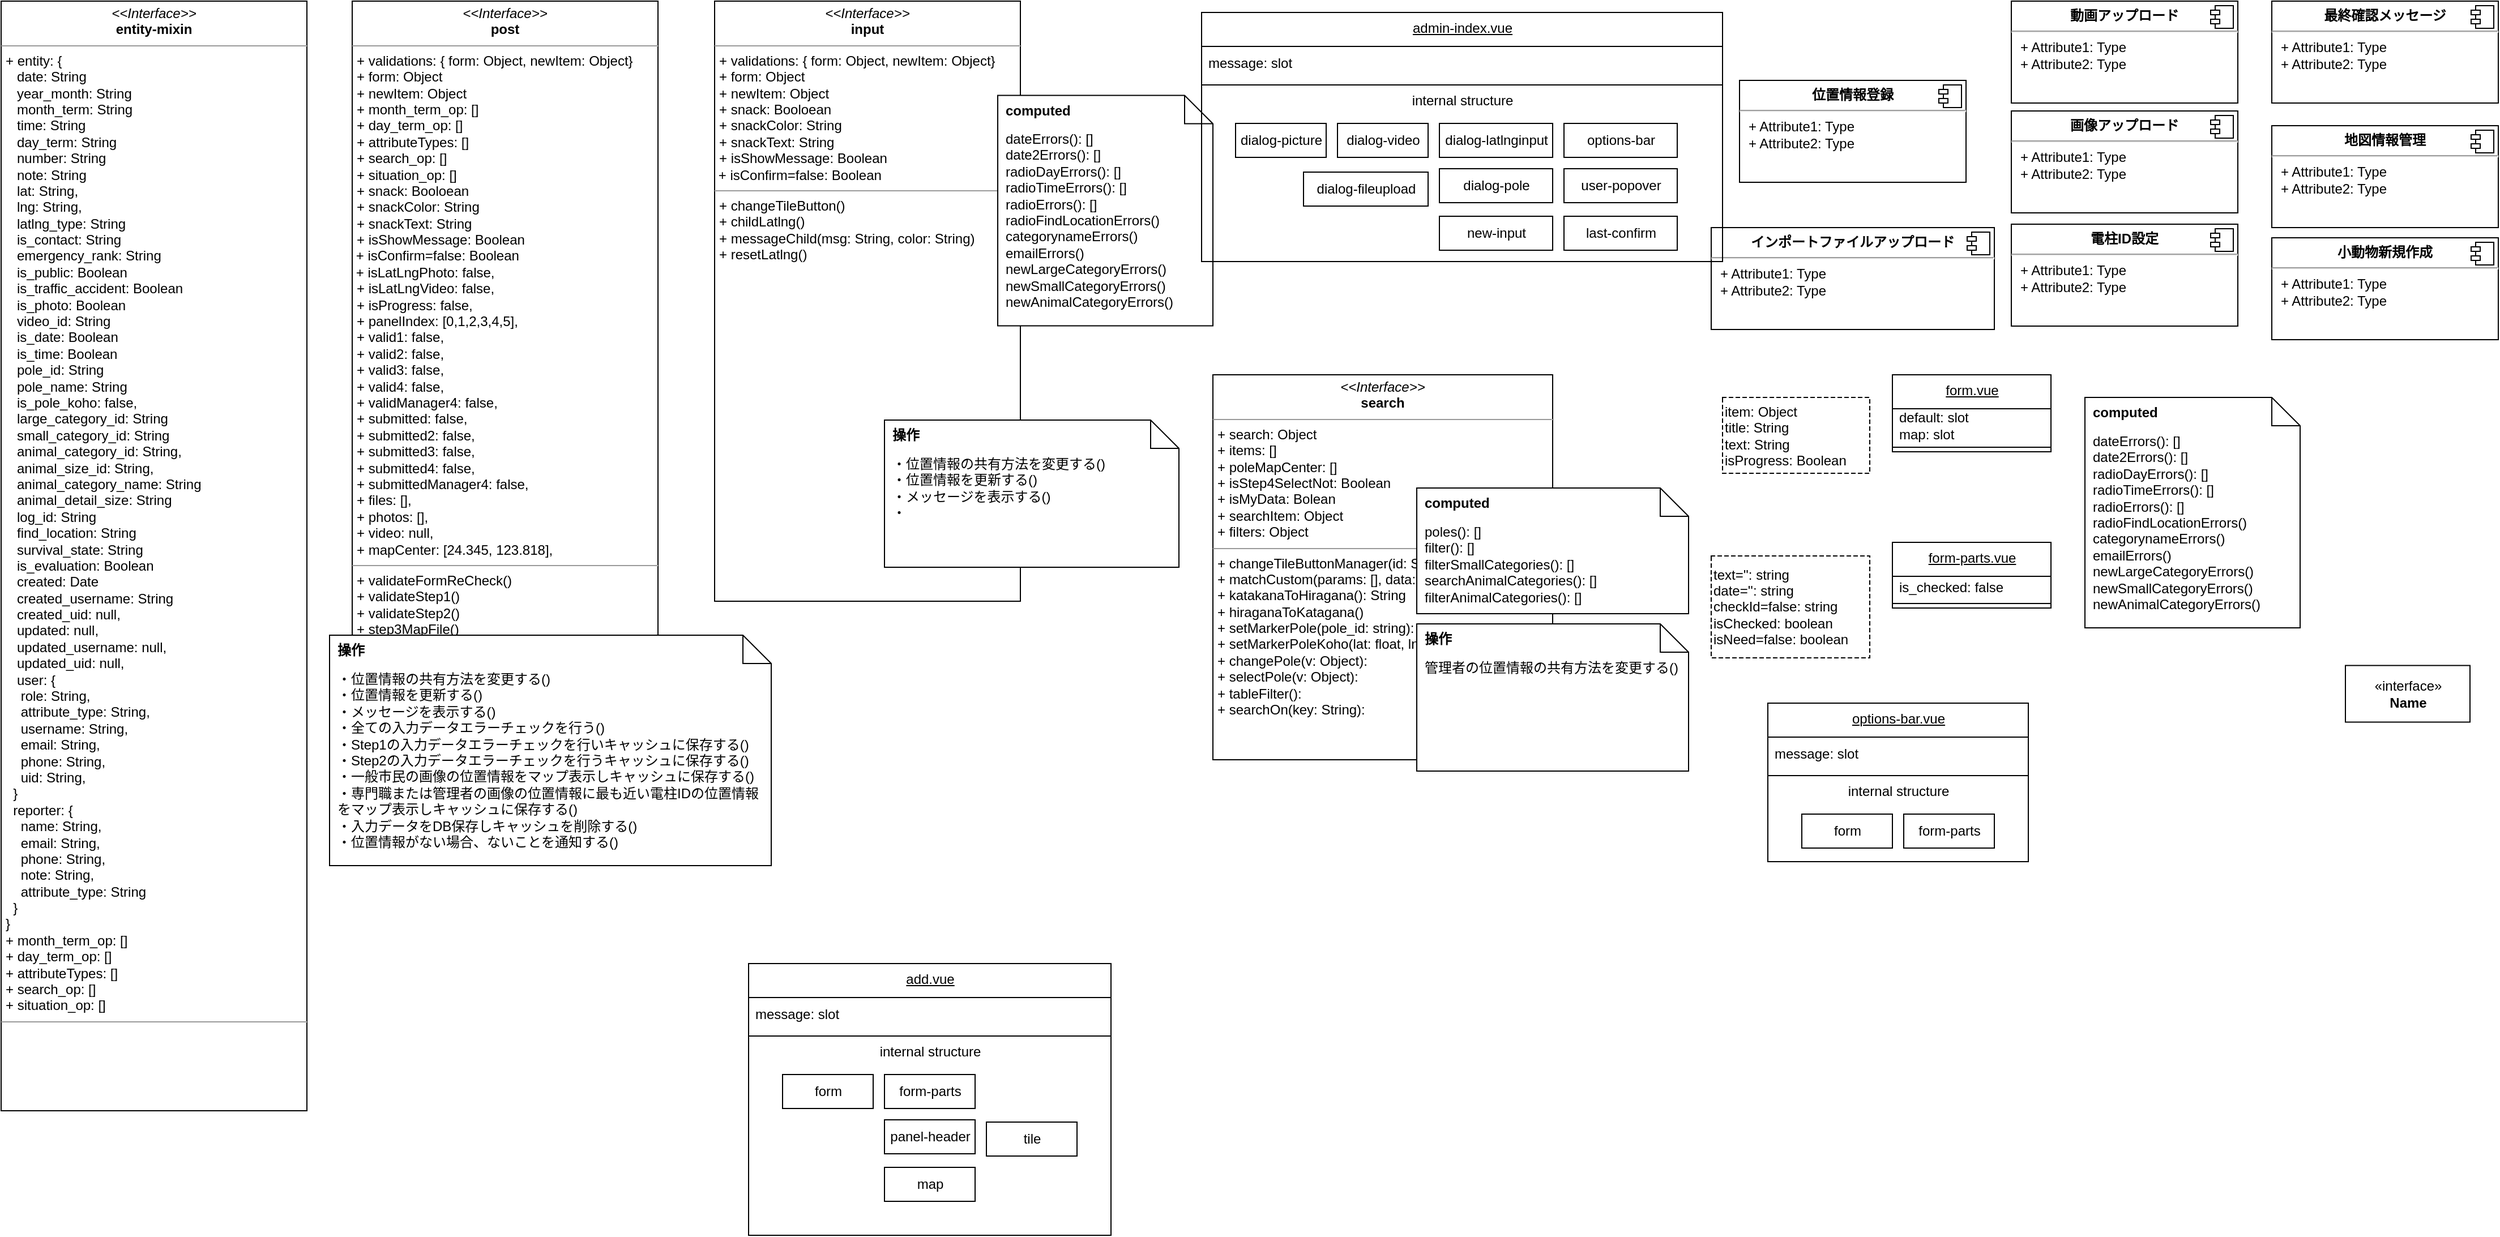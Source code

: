 <mxfile version="20.2.7" type="github">
  <diagram id="IE3pzxr3oEUSaLVv8lXV" name="ページ1">
    <mxGraphModel dx="2181" dy="1279" grid="1" gridSize="10" guides="1" tooltips="1" connect="1" arrows="1" fold="1" page="1" pageScale="1" pageWidth="1169" pageHeight="827" math="0" shadow="0">
      <root>
        <mxCell id="0" />
        <mxCell id="1" parent="0" />
        <mxCell id="dbNfo8pyNhIugIIxNkcV-1" value="&lt;p style=&quot;margin:0px;margin-top:6px;text-align:center;&quot;&gt;&lt;b&gt;インポートファイルアップロード&lt;/b&gt;&lt;/p&gt;&lt;hr&gt;&lt;p style=&quot;margin:0px;margin-left:8px;&quot;&gt;+ Attribute1: Type&lt;br&gt;+ Attribute2: Type&lt;/p&gt;" style="align=left;overflow=fill;html=1;dropTarget=0;" vertex="1" parent="1">
          <mxGeometry x="1550" y="240" width="250" height="90" as="geometry" />
        </mxCell>
        <mxCell id="dbNfo8pyNhIugIIxNkcV-2" value="" style="shape=component;jettyWidth=8;jettyHeight=4;" vertex="1" parent="dbNfo8pyNhIugIIxNkcV-1">
          <mxGeometry x="1" width="20" height="20" relative="1" as="geometry">
            <mxPoint x="-24" y="4" as="offset" />
          </mxGeometry>
        </mxCell>
        <mxCell id="dbNfo8pyNhIugIIxNkcV-3" value="&lt;p style=&quot;margin:0px;margin-top:4px;text-align:center;&quot;&gt;&lt;i&gt;&amp;lt;&amp;lt;Interface&amp;gt;&amp;gt;&lt;/i&gt;&lt;br&gt;&lt;b&gt;input&lt;/b&gt;&lt;/p&gt;&lt;hr size=&quot;1&quot;&gt;&lt;p style=&quot;margin:0px;margin-left:4px;&quot;&gt;+ validations: { form: Object, newItem: Object}&lt;br&gt;+ form: Object&lt;/p&gt;&lt;p style=&quot;margin:0px;margin-left:4px;&quot;&gt;+ newItem: Object&lt;/p&gt;&lt;p style=&quot;margin:0px;margin-left:4px;&quot;&gt;+ snack: Booloean&lt;/p&gt;&lt;p style=&quot;margin:0px;margin-left:4px;&quot;&gt;+ snackColor: String&lt;/p&gt;&lt;p style=&quot;margin:0px;margin-left:4px;&quot;&gt;+&amp;nbsp;snackText: String&lt;/p&gt;&lt;p style=&quot;margin:0px;margin-left:4px;&quot;&gt;+&amp;nbsp;isShowMessage: Boolean&lt;/p&gt;&amp;nbsp;+&amp;nbsp;&lt;span style=&quot;background-color: initial;&quot;&gt;isConfirm=false&lt;/span&gt;: Boolean&lt;br&gt;&lt;hr size=&quot;1&quot;&gt;&lt;p style=&quot;margin:0px;margin-left:4px;&quot;&gt;+ changeTileButton()&lt;/p&gt;&lt;p style=&quot;margin:0px;margin-left:4px;&quot;&gt;+&amp;nbsp;childLatlng()&lt;/p&gt;&lt;p style=&quot;margin:0px;margin-left:4px;&quot;&gt;+&amp;nbsp;messageChild(msg: String, color: String)&lt;/p&gt;&lt;p style=&quot;margin:0px;margin-left:4px;&quot;&gt;+&amp;nbsp;resetLatlng()&lt;/p&gt;" style="verticalAlign=top;align=left;overflow=fill;fontSize=12;fontFamily=Helvetica;html=1;" vertex="1" parent="1">
          <mxGeometry x="670" y="40" width="270" height="530" as="geometry" />
        </mxCell>
        <mxCell id="dbNfo8pyNhIugIIxNkcV-4" value="&amp;laquo;interface&amp;raquo;&lt;br&gt;&lt;b&gt;Name&lt;/b&gt;" style="html=1;" vertex="1" parent="1">
          <mxGeometry x="2110" y="626.75" width="110" height="50" as="geometry" />
        </mxCell>
        <mxCell id="dbNfo8pyNhIugIIxNkcV-5" value="&lt;p style=&quot;margin:0px;margin-top:6px;text-align:center;&quot;&gt;&lt;b&gt;位置情報登録&lt;/b&gt;&lt;/p&gt;&lt;hr&gt;&lt;p style=&quot;margin:0px;margin-left:8px;&quot;&gt;+ Attribute1: Type&lt;br&gt;+ Attribute2: Type&lt;/p&gt;" style="align=left;overflow=fill;html=1;dropTarget=0;" vertex="1" parent="1">
          <mxGeometry x="1575" y="110" width="200" height="90" as="geometry" />
        </mxCell>
        <mxCell id="dbNfo8pyNhIugIIxNkcV-6" value="" style="shape=component;jettyWidth=8;jettyHeight=4;" vertex="1" parent="dbNfo8pyNhIugIIxNkcV-5">
          <mxGeometry x="1" width="20" height="20" relative="1" as="geometry">
            <mxPoint x="-24" y="4" as="offset" />
          </mxGeometry>
        </mxCell>
        <mxCell id="dbNfo8pyNhIugIIxNkcV-7" value="&lt;p style=&quot;margin:0px;margin-top:6px;text-align:center;&quot;&gt;&lt;b&gt;画像アップロード&lt;/b&gt;&lt;/p&gt;&lt;hr&gt;&lt;p style=&quot;margin:0px;margin-left:8px;&quot;&gt;+ Attribute1: Type&lt;br&gt;+ Attribute2: Type&lt;/p&gt;" style="align=left;overflow=fill;html=1;dropTarget=0;" vertex="1" parent="1">
          <mxGeometry x="1815" y="137" width="200" height="90" as="geometry" />
        </mxCell>
        <mxCell id="dbNfo8pyNhIugIIxNkcV-8" value="" style="shape=component;jettyWidth=8;jettyHeight=4;" vertex="1" parent="dbNfo8pyNhIugIIxNkcV-7">
          <mxGeometry x="1" width="20" height="20" relative="1" as="geometry">
            <mxPoint x="-24" y="4" as="offset" />
          </mxGeometry>
        </mxCell>
        <mxCell id="dbNfo8pyNhIugIIxNkcV-9" value="&lt;p style=&quot;margin:0px;margin-top:6px;text-align:center;&quot;&gt;&lt;b&gt;電柱ID設定&lt;/b&gt;&lt;/p&gt;&lt;hr&gt;&lt;p style=&quot;margin:0px;margin-left:8px;&quot;&gt;+ Attribute1: Type&lt;br&gt;+ Attribute2: Type&lt;/p&gt;" style="align=left;overflow=fill;html=1;dropTarget=0;" vertex="1" parent="1">
          <mxGeometry x="1815" y="237" width="200" height="90" as="geometry" />
        </mxCell>
        <mxCell id="dbNfo8pyNhIugIIxNkcV-10" value="" style="shape=component;jettyWidth=8;jettyHeight=4;" vertex="1" parent="dbNfo8pyNhIugIIxNkcV-9">
          <mxGeometry x="1" width="20" height="20" relative="1" as="geometry">
            <mxPoint x="-24" y="4" as="offset" />
          </mxGeometry>
        </mxCell>
        <mxCell id="dbNfo8pyNhIugIIxNkcV-11" value="&lt;p style=&quot;margin:0px;margin-top:6px;text-align:center;&quot;&gt;&lt;b&gt;動画アップロード&lt;/b&gt;&lt;/p&gt;&lt;hr&gt;&lt;p style=&quot;margin:0px;margin-left:8px;&quot;&gt;+ Attribute1: Type&lt;br&gt;+ Attribute2: Type&lt;/p&gt;" style="align=left;overflow=fill;html=1;dropTarget=0;" vertex="1" parent="1">
          <mxGeometry x="1815" y="40" width="200" height="90" as="geometry" />
        </mxCell>
        <mxCell id="dbNfo8pyNhIugIIxNkcV-12" value="" style="shape=component;jettyWidth=8;jettyHeight=4;" vertex="1" parent="dbNfo8pyNhIugIIxNkcV-11">
          <mxGeometry x="1" width="20" height="20" relative="1" as="geometry">
            <mxPoint x="-24" y="4" as="offset" />
          </mxGeometry>
        </mxCell>
        <mxCell id="dbNfo8pyNhIugIIxNkcV-13" value="form.vue" style="swimlane;fontStyle=4;align=center;verticalAlign=top;childLayout=stackLayout;horizontal=1;startSize=30;horizontalStack=0;resizeParent=1;resizeParentMax=0;resizeLast=0;collapsible=0;marginBottom=0;html=1;" vertex="1" parent="1">
          <mxGeometry x="1710" y="370" width="140" height="68" as="geometry" />
        </mxCell>
        <mxCell id="dbNfo8pyNhIugIIxNkcV-14" value="default: slot&lt;br&gt;map: slot" style="html=1;strokeColor=none;fillColor=none;align=left;verticalAlign=middle;spacingLeft=4;spacingRight=4;rotatable=0;points=[[0,0.5],[1,0.5]];resizeWidth=1;" vertex="1" parent="dbNfo8pyNhIugIIxNkcV-13">
          <mxGeometry y="30" width="140" height="30" as="geometry" />
        </mxCell>
        <mxCell id="dbNfo8pyNhIugIIxNkcV-15" value="" style="line;strokeWidth=1;fillColor=none;align=left;verticalAlign=middle;spacingTop=-1;spacingLeft=3;spacingRight=3;rotatable=0;labelPosition=right;points=[];portConstraint=eastwest;" vertex="1" parent="dbNfo8pyNhIugIIxNkcV-13">
          <mxGeometry y="60" width="140" height="8" as="geometry" />
        </mxCell>
        <mxCell id="dbNfo8pyNhIugIIxNkcV-16" value="form-parts.vue" style="swimlane;fontStyle=4;align=center;verticalAlign=top;childLayout=stackLayout;horizontal=1;startSize=30;horizontalStack=0;resizeParent=1;resizeParentMax=0;resizeLast=0;collapsible=0;marginBottom=0;html=1;" vertex="1" parent="1">
          <mxGeometry x="1710" y="518" width="140" height="58" as="geometry" />
        </mxCell>
        <mxCell id="dbNfo8pyNhIugIIxNkcV-17" value="is_checked: false" style="html=1;strokeColor=none;fillColor=none;align=left;verticalAlign=middle;spacingLeft=4;spacingRight=4;rotatable=0;points=[[0,0.5],[1,0.5]];resizeWidth=1;" vertex="1" parent="dbNfo8pyNhIugIIxNkcV-16">
          <mxGeometry y="30" width="140" height="20" as="geometry" />
        </mxCell>
        <mxCell id="dbNfo8pyNhIugIIxNkcV-18" value="" style="line;strokeWidth=1;fillColor=none;align=left;verticalAlign=middle;spacingTop=-1;spacingLeft=3;spacingRight=3;rotatable=0;labelPosition=right;points=[];portConstraint=eastwest;" vertex="1" parent="dbNfo8pyNhIugIIxNkcV-16">
          <mxGeometry y="50" width="140" height="8" as="geometry" />
        </mxCell>
        <mxCell id="dbNfo8pyNhIugIIxNkcV-19" value="text=&#39;&#39;: string&lt;br&gt;date=&#39;&#39;: string&lt;br&gt;checkId=false: string&lt;br&gt;isChecked: boolean&lt;br&gt;isNeed=false: boolean" style="shape=partialRectangle;html=1;top=1;align=left;dashed=1;" vertex="1" parent="1">
          <mxGeometry x="1550" y="530" width="140" height="90" as="geometry" />
        </mxCell>
        <mxCell id="dbNfo8pyNhIugIIxNkcV-20" value="&lt;div&gt;dateErrors(): []&lt;/div&gt;&lt;div&gt;date2Errors(): []&lt;/div&gt;&lt;div&gt;radioDayErrors(): []&lt;/div&gt;&lt;div&gt;radioTimeErrors(): []&lt;/div&gt;&lt;div&gt;radioErrors(): []&lt;/div&gt;&lt;div&gt;radioFindLocationErrors()&lt;/div&gt;&lt;div&gt;categorynameErrors()&lt;/div&gt;&lt;div&gt;emailErrors()&lt;/div&gt;&lt;div&gt;newLargeCategoryErrors()&lt;/div&gt;&lt;div&gt;newSmallCategoryErrors()&lt;/div&gt;&lt;div&gt;newAnimalCategoryErrors()&lt;/div&gt;" style="shape=note2;boundedLbl=1;whiteSpace=wrap;html=1;size=25;verticalAlign=top;align=left;spacingLeft=5;" vertex="1" parent="1">
          <mxGeometry x="920" y="123.25" width="190" height="203.5" as="geometry" />
        </mxCell>
        <mxCell id="dbNfo8pyNhIugIIxNkcV-21" value="computed" style="resizeWidth=1;part=1;strokeColor=none;fillColor=none;align=left;spacingLeft=5;fontStyle=1" vertex="1" parent="dbNfo8pyNhIugIIxNkcV-20">
          <mxGeometry width="190" height="25" relative="1" as="geometry" />
        </mxCell>
        <mxCell id="dbNfo8pyNhIugIIxNkcV-22" value="&lt;p style=&quot;margin:0px;margin-top:6px;text-align:center;&quot;&gt;&lt;b&gt;最終確認メッセージ&lt;/b&gt;&lt;/p&gt;&lt;hr&gt;&lt;p style=&quot;margin:0px;margin-left:8px;&quot;&gt;+ Attribute1: Type&lt;br&gt;+ Attribute2: Type&lt;/p&gt;" style="align=left;overflow=fill;html=1;dropTarget=0;" vertex="1" parent="1">
          <mxGeometry x="2045" y="40" width="200" height="90" as="geometry" />
        </mxCell>
        <mxCell id="dbNfo8pyNhIugIIxNkcV-23" value="" style="shape=component;jettyWidth=8;jettyHeight=4;" vertex="1" parent="dbNfo8pyNhIugIIxNkcV-22">
          <mxGeometry x="1" width="20" height="20" relative="1" as="geometry">
            <mxPoint x="-24" y="4" as="offset" />
          </mxGeometry>
        </mxCell>
        <mxCell id="dbNfo8pyNhIugIIxNkcV-24" value="&lt;p style=&quot;margin:0px;margin-top:6px;text-align:center;&quot;&gt;&lt;b&gt;地図情報管理&lt;/b&gt;&lt;/p&gt;&lt;hr&gt;&lt;p style=&quot;margin:0px;margin-left:8px;&quot;&gt;+ Attribute1: Type&lt;br&gt;+ Attribute2: Type&lt;/p&gt;" style="align=left;overflow=fill;html=1;dropTarget=0;" vertex="1" parent="1">
          <mxGeometry x="2045" y="150" width="200" height="90" as="geometry" />
        </mxCell>
        <mxCell id="dbNfo8pyNhIugIIxNkcV-25" value="" style="shape=component;jettyWidth=8;jettyHeight=4;" vertex="1" parent="dbNfo8pyNhIugIIxNkcV-24">
          <mxGeometry x="1" width="20" height="20" relative="1" as="geometry">
            <mxPoint x="-24" y="4" as="offset" />
          </mxGeometry>
        </mxCell>
        <mxCell id="dbNfo8pyNhIugIIxNkcV-26" value="&lt;p style=&quot;margin:0px;margin-top:6px;text-align:center;&quot;&gt;&lt;b&gt;小動物新規作成&lt;/b&gt;&lt;/p&gt;&lt;hr&gt;&lt;p style=&quot;margin:0px;margin-left:8px;&quot;&gt;+ Attribute1: Type&lt;br&gt;+ Attribute2: Type&lt;/p&gt;" style="align=left;overflow=fill;html=1;dropTarget=0;" vertex="1" parent="1">
          <mxGeometry x="2045" y="249" width="200" height="90" as="geometry" />
        </mxCell>
        <mxCell id="dbNfo8pyNhIugIIxNkcV-27" value="" style="shape=component;jettyWidth=8;jettyHeight=4;" vertex="1" parent="dbNfo8pyNhIugIIxNkcV-26">
          <mxGeometry x="1" width="20" height="20" relative="1" as="geometry">
            <mxPoint x="-24" y="4" as="offset" />
          </mxGeometry>
        </mxCell>
        <mxCell id="dbNfo8pyNhIugIIxNkcV-28" value="options-bar.vue" style="swimlane;fontStyle=4;align=center;verticalAlign=top;childLayout=stackLayout;horizontal=1;startSize=30;horizontalStack=0;resizeParent=1;resizeParentMax=0;resizeLast=0;collapsible=0;marginBottom=0;html=1;" vertex="1" parent="1">
          <mxGeometry x="1600" y="660" width="230" height="140" as="geometry" />
        </mxCell>
        <mxCell id="dbNfo8pyNhIugIIxNkcV-29" value="message: slot" style="html=1;strokeColor=none;fillColor=none;align=left;verticalAlign=middle;spacingLeft=4;spacingRight=4;rotatable=0;points=[[0,0.5],[1,0.5]];resizeWidth=1;" vertex="1" parent="dbNfo8pyNhIugIIxNkcV-28">
          <mxGeometry y="30" width="230" height="30" as="geometry" />
        </mxCell>
        <mxCell id="dbNfo8pyNhIugIIxNkcV-30" value="" style="line;strokeWidth=1;fillColor=none;align=left;verticalAlign=middle;spacingTop=-1;spacingLeft=3;spacingRight=3;rotatable=0;labelPosition=right;points=[];portConstraint=eastwest;" vertex="1" parent="dbNfo8pyNhIugIIxNkcV-28">
          <mxGeometry y="60" width="230" height="8" as="geometry" />
        </mxCell>
        <mxCell id="dbNfo8pyNhIugIIxNkcV-31" value="internal structure" style="html=1;strokeColor=none;fillColor=none;align=center;verticalAlign=middle;spacingLeft=4;spacingRight=4;rotatable=0;points=[[0,0.5],[1,0.5]];resizeWidth=1;" vertex="1" parent="dbNfo8pyNhIugIIxNkcV-28">
          <mxGeometry y="68" width="230" height="20" as="geometry" />
        </mxCell>
        <mxCell id="dbNfo8pyNhIugIIxNkcV-32" value="" style="swimlane;fontStyle=1;align=center;verticalAlign=top;horizontal=1;startSize=0;collapsible=0;marginBottom=0;html=1;strokeColor=none;fillColor=none;" vertex="1" parent="dbNfo8pyNhIugIIxNkcV-28">
          <mxGeometry y="88" width="230" height="52" as="geometry" />
        </mxCell>
        <mxCell id="dbNfo8pyNhIugIIxNkcV-33" value="form" style="html=1;align=center;verticalAlign=middle;rotatable=0;" vertex="1" parent="dbNfo8pyNhIugIIxNkcV-32">
          <mxGeometry width="80" height="30" relative="1" as="geometry">
            <mxPoint x="30" y="10" as="offset" />
          </mxGeometry>
        </mxCell>
        <mxCell id="dbNfo8pyNhIugIIxNkcV-34" value="" style="swimlane;fontStyle=1;align=center;verticalAlign=top;horizontal=1;startSize=0;collapsible=0;marginBottom=0;html=1;strokeColor=none;fillColor=none;" vertex="1" parent="dbNfo8pyNhIugIIxNkcV-32">
          <mxGeometry x="90" width="140" height="50" as="geometry" />
        </mxCell>
        <mxCell id="dbNfo8pyNhIugIIxNkcV-35" value="form-parts" style="html=1;align=center;verticalAlign=middle;rotatable=0;" vertex="1" parent="dbNfo8pyNhIugIIxNkcV-34">
          <mxGeometry width="80" height="30" relative="1" as="geometry">
            <mxPoint x="30" y="10" as="offset" />
          </mxGeometry>
        </mxCell>
        <mxCell id="dbNfo8pyNhIugIIxNkcV-36" value="item: Object&lt;br&gt;title: String&lt;br&gt;text: String&lt;br&gt;isProgress: Boolean" style="shape=partialRectangle;html=1;top=1;align=left;dashed=1;" vertex="1" parent="1">
          <mxGeometry x="1560" y="390" width="130" height="67" as="geometry" />
        </mxCell>
        <mxCell id="dbNfo8pyNhIugIIxNkcV-37" value="admin-index.vue" style="swimlane;fontStyle=4;align=center;verticalAlign=top;childLayout=stackLayout;horizontal=1;startSize=30;horizontalStack=0;resizeParent=1;resizeParentMax=0;resizeLast=0;collapsible=0;marginBottom=0;html=1;" vertex="1" parent="1">
          <mxGeometry x="1100" y="50" width="460" height="220" as="geometry" />
        </mxCell>
        <mxCell id="dbNfo8pyNhIugIIxNkcV-38" value="message: slot" style="html=1;strokeColor=none;fillColor=none;align=left;verticalAlign=middle;spacingLeft=4;spacingRight=4;rotatable=0;points=[[0,0.5],[1,0.5]];resizeWidth=1;" vertex="1" parent="dbNfo8pyNhIugIIxNkcV-37">
          <mxGeometry y="30" width="460" height="30" as="geometry" />
        </mxCell>
        <mxCell id="dbNfo8pyNhIugIIxNkcV-39" value="" style="line;strokeWidth=1;fillColor=none;align=left;verticalAlign=middle;spacingTop=-1;spacingLeft=3;spacingRight=3;rotatable=0;labelPosition=right;points=[];portConstraint=eastwest;" vertex="1" parent="dbNfo8pyNhIugIIxNkcV-37">
          <mxGeometry y="60" width="460" height="8" as="geometry" />
        </mxCell>
        <mxCell id="dbNfo8pyNhIugIIxNkcV-40" value="internal structure" style="html=1;strokeColor=none;fillColor=none;align=center;verticalAlign=middle;spacingLeft=4;spacingRight=4;rotatable=0;points=[[0,0.5],[1,0.5]];resizeWidth=1;" vertex="1" parent="dbNfo8pyNhIugIIxNkcV-37">
          <mxGeometry y="68" width="460" height="20" as="geometry" />
        </mxCell>
        <mxCell id="dbNfo8pyNhIugIIxNkcV-41" value="" style="swimlane;fontStyle=1;align=center;verticalAlign=top;horizontal=1;startSize=0;collapsible=0;marginBottom=0;html=1;strokeColor=none;fillColor=none;" vertex="1" parent="dbNfo8pyNhIugIIxNkcV-37">
          <mxGeometry y="88" width="460" height="132" as="geometry" />
        </mxCell>
        <mxCell id="dbNfo8pyNhIugIIxNkcV-42" value="dialog-picture" style="html=1;align=center;verticalAlign=middle;rotatable=0;" vertex="1" parent="dbNfo8pyNhIugIIxNkcV-41">
          <mxGeometry width="80" height="30" relative="1" as="geometry">
            <mxPoint x="30" y="10" as="offset" />
          </mxGeometry>
        </mxCell>
        <mxCell id="dbNfo8pyNhIugIIxNkcV-43" value="" style="swimlane;fontStyle=1;align=center;verticalAlign=top;horizontal=1;startSize=0;collapsible=0;marginBottom=0;html=1;strokeColor=none;fillColor=none;" vertex="1" parent="dbNfo8pyNhIugIIxNkcV-41">
          <mxGeometry x="90" width="140" height="50" as="geometry" />
        </mxCell>
        <mxCell id="dbNfo8pyNhIugIIxNkcV-44" value="dialog-video" style="html=1;align=center;verticalAlign=middle;rotatable=0;" vertex="1" parent="dbNfo8pyNhIugIIxNkcV-43">
          <mxGeometry width="80" height="30" relative="1" as="geometry">
            <mxPoint x="30" y="10" as="offset" />
          </mxGeometry>
        </mxCell>
        <mxCell id="dbNfo8pyNhIugIIxNkcV-45" value="dialog-latlnginput" style="html=1;align=center;verticalAlign=middle;rotatable=0;" vertex="1" parent="dbNfo8pyNhIugIIxNkcV-41">
          <mxGeometry x="210" y="10" width="100" height="30" as="geometry" />
        </mxCell>
        <mxCell id="dbNfo8pyNhIugIIxNkcV-46" value="dialog-pole" style="html=1;align=center;verticalAlign=middle;rotatable=0;" vertex="1" parent="dbNfo8pyNhIugIIxNkcV-41">
          <mxGeometry x="210" y="50" width="100" height="30" as="geometry" />
        </mxCell>
        <mxCell id="dbNfo8pyNhIugIIxNkcV-47" value="new-input" style="html=1;align=center;verticalAlign=middle;rotatable=0;" vertex="1" parent="dbNfo8pyNhIugIIxNkcV-41">
          <mxGeometry x="210" y="92" width="100" height="30" as="geometry" />
        </mxCell>
        <mxCell id="dbNfo8pyNhIugIIxNkcV-48" value="options-bar" style="html=1;align=center;verticalAlign=middle;rotatable=0;" vertex="1" parent="dbNfo8pyNhIugIIxNkcV-41">
          <mxGeometry x="320" y="10" width="100" height="30" as="geometry" />
        </mxCell>
        <mxCell id="dbNfo8pyNhIugIIxNkcV-49" value="user-popover" style="html=1;align=center;verticalAlign=middle;rotatable=0;" vertex="1" parent="dbNfo8pyNhIugIIxNkcV-41">
          <mxGeometry x="320" y="50" width="100" height="30" as="geometry" />
        </mxCell>
        <mxCell id="dbNfo8pyNhIugIIxNkcV-50" value="" style="swimlane;fontStyle=1;align=center;verticalAlign=top;horizontal=1;startSize=0;collapsible=0;marginBottom=0;html=1;strokeColor=none;fillColor=none;" vertex="1" parent="dbNfo8pyNhIugIIxNkcV-41">
          <mxGeometry x="90" y="43" width="140" height="50" as="geometry" />
        </mxCell>
        <mxCell id="dbNfo8pyNhIugIIxNkcV-51" value="dialog-fileupload" style="html=1;align=center;verticalAlign=middle;rotatable=0;" vertex="1" parent="dbNfo8pyNhIugIIxNkcV-50">
          <mxGeometry width="110" height="30" relative="1" as="geometry">
            <mxPoint y="10" as="offset" />
          </mxGeometry>
        </mxCell>
        <mxCell id="dbNfo8pyNhIugIIxNkcV-52" value="last-confirm" style="html=1;align=center;verticalAlign=middle;rotatable=0;" vertex="1" parent="dbNfo8pyNhIugIIxNkcV-41">
          <mxGeometry x="320" y="92" width="100" height="30" as="geometry" />
        </mxCell>
        <mxCell id="dbNfo8pyNhIugIIxNkcV-53" value="&lt;p style=&quot;margin:0px;margin-top:4px;text-align:center;&quot;&gt;&lt;i&gt;&amp;lt;&amp;lt;Interface&amp;gt;&amp;gt;&lt;/i&gt;&lt;br&gt;&lt;b&gt;search&lt;/b&gt;&lt;/p&gt;&lt;hr size=&quot;1&quot;&gt;&lt;p style=&quot;margin:0px;margin-left:4px;&quot;&gt;+ search: Object&lt;br&gt;+ items: []&lt;/p&gt;&lt;p style=&quot;margin:0px;margin-left:4px;&quot;&gt;+ poleMapCenter: []&lt;/p&gt;&lt;p style=&quot;margin:0px;margin-left:4px;&quot;&gt;+ isStep4SelectNot: Boolean&lt;/p&gt;&lt;p style=&quot;margin:0px;margin-left:4px;&quot;&gt;+&amp;nbsp;&lt;span style=&quot;background-color: initial;&quot;&gt;isMyData: Bolean&lt;/span&gt;&lt;/p&gt;&lt;p style=&quot;margin:0px;margin-left:4px;&quot;&gt;+ searchItem: Object&lt;/p&gt;&lt;p style=&quot;margin:0px;margin-left:4px;&quot;&gt;+ filters: Object&lt;/p&gt;&lt;hr size=&quot;1&quot;&gt;&lt;p style=&quot;margin:0px;margin-left:4px;&quot;&gt;+ changeTileButtonManager(id: String):&lt;br&gt;+ matchCustom(params: [], data: String): Object&lt;/p&gt;&lt;p style=&quot;margin:0px;margin-left:4px;&quot;&gt;+&amp;nbsp;katakanaToHiragana()&lt;span style=&quot;background-color: initial;&quot;&gt;: String&lt;/span&gt;&lt;/p&gt;&lt;p style=&quot;margin:0px;margin-left:4px;&quot;&gt;+&amp;nbsp;hiraganaToKatagana()&lt;/p&gt;&lt;p style=&quot;margin:0px;margin-left:4px;&quot;&gt;+&amp;nbsp;setMarkerPole(pole_id: string):&amp;nbsp;&lt;/p&gt;&lt;p style=&quot;margin:0px;margin-left:4px;&quot;&gt;+&amp;nbsp;setMarkerPoleKoho(lat: float, lng: float):&lt;/p&gt;&lt;p style=&quot;margin:0px;margin-left:4px;&quot;&gt;+&amp;nbsp;changePole(v: Object):&amp;nbsp;&lt;/p&gt;&lt;p style=&quot;margin:0px;margin-left:4px;&quot;&gt;+ selectPole(v: Object):&amp;nbsp;&lt;/p&gt;&lt;p style=&quot;margin:0px;margin-left:4px;&quot;&gt;+&amp;nbsp;tableFilter():&amp;nbsp;&lt;/p&gt;&lt;p style=&quot;margin:0px;margin-left:4px;&quot;&gt;+&amp;nbsp;searchOn(key: String):&amp;nbsp;&lt;/p&gt;" style="verticalAlign=top;align=left;overflow=fill;fontSize=12;fontFamily=Helvetica;html=1;" vertex="1" parent="1">
          <mxGeometry x="1110" y="370" width="300" height="340" as="geometry" />
        </mxCell>
        <mxCell id="dbNfo8pyNhIugIIxNkcV-54" value="&lt;div&gt;poles(): []&lt;/div&gt;&lt;div&gt;filter(): []&lt;/div&gt;&lt;div&gt;filterSmallCategories(): []&lt;/div&gt;&lt;div&gt;searchAnimalCategories(): []&lt;/div&gt;&lt;div&gt;filterAnimalCategories(): []&lt;/div&gt;" style="shape=note2;boundedLbl=1;whiteSpace=wrap;html=1;size=25;verticalAlign=top;align=left;spacingLeft=5;" vertex="1" parent="1">
          <mxGeometry x="1290" y="470" width="240" height="111" as="geometry" />
        </mxCell>
        <mxCell id="dbNfo8pyNhIugIIxNkcV-55" value="computed" style="resizeWidth=1;part=1;strokeColor=none;fillColor=none;align=left;spacingLeft=5;fontStyle=1" vertex="1" parent="dbNfo8pyNhIugIIxNkcV-54">
          <mxGeometry width="240" height="25" relative="1" as="geometry" />
        </mxCell>
        <mxCell id="dbNfo8pyNhIugIIxNkcV-56" value="・位置情報の共有方法を変更する()&lt;br&gt;・位置情報を更新する()&lt;br&gt;・メッセージを表示する()&lt;br&gt;・" style="shape=note2;boundedLbl=1;whiteSpace=wrap;html=1;size=25;verticalAlign=top;align=left;spacingLeft=5;" vertex="1" parent="1">
          <mxGeometry x="820" y="410" width="260" height="130" as="geometry" />
        </mxCell>
        <mxCell id="dbNfo8pyNhIugIIxNkcV-57" value="操作" style="resizeWidth=1;part=1;strokeColor=none;fillColor=none;align=left;spacingLeft=5;fontStyle=1" vertex="1" parent="dbNfo8pyNhIugIIxNkcV-56">
          <mxGeometry width="259.41" height="25" relative="1" as="geometry" />
        </mxCell>
        <mxCell id="dbNfo8pyNhIugIIxNkcV-58" value="&lt;div&gt;&lt;span style=&quot;background-color: initial;&quot;&gt;管理者の位置情報の共有方法を変更する()&lt;/span&gt;&lt;br&gt;&lt;/div&gt;&lt;div&gt;&lt;span style=&quot;background-color: initial;&quot;&gt;&lt;br&gt;&lt;/span&gt;&lt;/div&gt;" style="shape=note2;boundedLbl=1;whiteSpace=wrap;html=1;size=25;verticalAlign=top;align=left;spacingLeft=5;" vertex="1" parent="1">
          <mxGeometry x="1290" y="590" width="240" height="130" as="geometry" />
        </mxCell>
        <mxCell id="dbNfo8pyNhIugIIxNkcV-59" value="操作" style="resizeWidth=1;part=1;strokeColor=none;fillColor=none;align=left;spacingLeft=5;fontStyle=1" vertex="1" parent="dbNfo8pyNhIugIIxNkcV-58">
          <mxGeometry width="240" height="25" relative="1" as="geometry" />
        </mxCell>
        <mxCell id="dbNfo8pyNhIugIIxNkcV-60" value="add.vue" style="swimlane;fontStyle=4;align=center;verticalAlign=top;childLayout=stackLayout;horizontal=1;startSize=30;horizontalStack=0;resizeParent=1;resizeParentMax=0;resizeLast=0;collapsible=0;marginBottom=0;html=1;" vertex="1" parent="1">
          <mxGeometry x="700" y="890" width="320" height="240" as="geometry" />
        </mxCell>
        <mxCell id="dbNfo8pyNhIugIIxNkcV-61" value="message: slot" style="html=1;strokeColor=none;fillColor=none;align=left;verticalAlign=middle;spacingLeft=4;spacingRight=4;rotatable=0;points=[[0,0.5],[1,0.5]];resizeWidth=1;" vertex="1" parent="dbNfo8pyNhIugIIxNkcV-60">
          <mxGeometry y="30" width="320" height="30" as="geometry" />
        </mxCell>
        <mxCell id="dbNfo8pyNhIugIIxNkcV-62" value="" style="line;strokeWidth=1;fillColor=none;align=left;verticalAlign=middle;spacingTop=-1;spacingLeft=3;spacingRight=3;rotatable=0;labelPosition=right;points=[];portConstraint=eastwest;" vertex="1" parent="dbNfo8pyNhIugIIxNkcV-60">
          <mxGeometry y="60" width="320" height="8" as="geometry" />
        </mxCell>
        <mxCell id="dbNfo8pyNhIugIIxNkcV-63" value="internal structure" style="html=1;strokeColor=none;fillColor=none;align=center;verticalAlign=middle;spacingLeft=4;spacingRight=4;rotatable=0;points=[[0,0.5],[1,0.5]];resizeWidth=1;" vertex="1" parent="dbNfo8pyNhIugIIxNkcV-60">
          <mxGeometry y="68" width="320" height="20" as="geometry" />
        </mxCell>
        <mxCell id="dbNfo8pyNhIugIIxNkcV-64" value="" style="swimlane;fontStyle=1;align=center;verticalAlign=top;horizontal=1;startSize=0;collapsible=0;marginBottom=0;html=1;strokeColor=none;fillColor=none;" vertex="1" parent="dbNfo8pyNhIugIIxNkcV-60">
          <mxGeometry y="88" width="320" height="152" as="geometry" />
        </mxCell>
        <mxCell id="dbNfo8pyNhIugIIxNkcV-65" value="form" style="html=1;align=center;verticalAlign=middle;rotatable=0;" vertex="1" parent="dbNfo8pyNhIugIIxNkcV-64">
          <mxGeometry width="80" height="30" relative="1" as="geometry">
            <mxPoint x="30" y="10" as="offset" />
          </mxGeometry>
        </mxCell>
        <mxCell id="dbNfo8pyNhIugIIxNkcV-66" value="" style="swimlane;fontStyle=1;align=center;verticalAlign=top;horizontal=1;startSize=0;collapsible=0;marginBottom=0;html=1;strokeColor=none;fillColor=none;" vertex="1" parent="dbNfo8pyNhIugIIxNkcV-64">
          <mxGeometry x="90" width="140" height="50" as="geometry" />
        </mxCell>
        <mxCell id="dbNfo8pyNhIugIIxNkcV-67" value="form-parts" style="html=1;align=center;verticalAlign=middle;rotatable=0;" vertex="1" parent="dbNfo8pyNhIugIIxNkcV-66">
          <mxGeometry width="80" height="30" relative="1" as="geometry">
            <mxPoint x="30" y="10" as="offset" />
          </mxGeometry>
        </mxCell>
        <mxCell id="dbNfo8pyNhIugIIxNkcV-68" value="map" style="html=1;align=center;verticalAlign=middle;rotatable=0;" vertex="1" parent="dbNfo8pyNhIugIIxNkcV-64">
          <mxGeometry x="120" y="92" width="80" height="30" as="geometry" />
        </mxCell>
        <mxCell id="dbNfo8pyNhIugIIxNkcV-69" value="tile" style="html=1;align=center;verticalAlign=middle;rotatable=0;" vertex="1" parent="dbNfo8pyNhIugIIxNkcV-64">
          <mxGeometry x="210" y="52" width="80" height="30" as="geometry" />
        </mxCell>
        <mxCell id="dbNfo8pyNhIugIIxNkcV-70" value="panel-header" style="html=1;align=center;verticalAlign=middle;rotatable=0;" vertex="1" parent="dbNfo8pyNhIugIIxNkcV-64">
          <mxGeometry x="120" y="50" width="80" height="30" as="geometry" />
        </mxCell>
        <mxCell id="dbNfo8pyNhIugIIxNkcV-71" value="&lt;p style=&quot;margin:0px;margin-top:4px;text-align:center;&quot;&gt;&lt;i&gt;&amp;lt;&amp;lt;Interface&amp;gt;&amp;gt;&lt;/i&gt;&lt;br&gt;&lt;b&gt;post&lt;/b&gt;&lt;/p&gt;&lt;hr size=&quot;1&quot;&gt;&lt;p style=&quot;margin:0px;margin-left:4px;&quot;&gt;+ validations: { form: Object, newItem: Object}&lt;br&gt;+ form: Object&lt;/p&gt;&lt;p style=&quot;margin:0px;margin-left:4px;&quot;&gt;+ newItem: Object&lt;br&gt;&lt;/p&gt;&lt;p style=&quot;margin:0px;margin-left:4px;&quot;&gt;+&amp;nbsp;month_term_op: []&lt;/p&gt;&lt;p style=&quot;margin:0px;margin-left:4px;&quot;&gt;+&amp;nbsp;day_term_op: []&lt;/p&gt;&lt;p style=&quot;margin:0px;margin-left:4px;&quot;&gt;+&amp;nbsp;attributeTypes: []&lt;/p&gt;&lt;p style=&quot;margin:0px;margin-left:4px;&quot;&gt;+&amp;nbsp;search_op: []&lt;/p&gt;&lt;p style=&quot;margin:0px;margin-left:4px;&quot;&gt;+&amp;nbsp;situation_op: []&lt;/p&gt;&lt;p style=&quot;margin:0px;margin-left:4px;&quot;&gt;+ snack: Booloean&lt;/p&gt;&lt;p style=&quot;margin:0px;margin-left:4px;&quot;&gt;+ snackColor: String&lt;/p&gt;&lt;p style=&quot;margin:0px;margin-left:4px;&quot;&gt;+&amp;nbsp;snackText: String&lt;/p&gt;&lt;p style=&quot;margin:0px;margin-left:4px;&quot;&gt;+&amp;nbsp;isShowMessage: Boolean&lt;/p&gt;&amp;nbsp;+&amp;nbsp;&lt;span style=&quot;background-color: initial;&quot;&gt;isConfirm=false&lt;/span&gt;: Boolean&lt;br&gt;&amp;nbsp;+&amp;nbsp;&lt;span style=&quot;background-color: initial;&quot;&gt;isLatLngPhoto: false,&lt;/span&gt;&lt;br&gt;&lt;p style=&quot;margin:0px;margin-left:4px;&quot;&gt;+ isLatLngVideo: false,&lt;/p&gt;&lt;p style=&quot;margin:0px;margin-left:4px;&quot;&gt;+ isProgress: false,&lt;/p&gt;&lt;p style=&quot;margin:0px;margin-left:4px;&quot;&gt;+ panelIndex: [0,1,2,3,4,5],&lt;/p&gt;&lt;p style=&quot;margin:0px;margin-left:4px;&quot;&gt;+ valid1: false,&lt;/p&gt;&lt;p style=&quot;margin:0px;margin-left:4px;&quot;&gt;+ valid2: false,&lt;/p&gt;&lt;p style=&quot;margin:0px;margin-left:4px;&quot;&gt;+ valid3: false,&lt;/p&gt;&lt;p style=&quot;margin:0px;margin-left:4px;&quot;&gt;+ valid4: false,&lt;/p&gt;&lt;p style=&quot;margin:0px;margin-left:4px;&quot;&gt;+ validManager4: false,&lt;/p&gt;&lt;p style=&quot;margin:0px;margin-left:4px;&quot;&gt;+ submitted: false,&lt;/p&gt;&lt;p style=&quot;margin:0px;margin-left:4px;&quot;&gt;+ submitted2: false,&lt;/p&gt;&lt;p style=&quot;margin:0px;margin-left:4px;&quot;&gt;+ submitted3: false,&lt;/p&gt;&lt;p style=&quot;margin:0px;margin-left:4px;&quot;&gt;+ submitted4: false,&lt;/p&gt;&lt;p style=&quot;margin:0px;margin-left:4px;&quot;&gt;+ submittedManager4: false,&lt;/p&gt;&lt;p style=&quot;margin:0px;margin-left:4px;&quot;&gt;+ files: [],&lt;/p&gt;&lt;p style=&quot;margin:0px;margin-left:4px;&quot;&gt;+ photos: [],&lt;/p&gt;&lt;p style=&quot;margin:0px;margin-left:4px;&quot;&gt;+ video: null,&lt;/p&gt;&lt;p style=&quot;margin:0px;margin-left:4px;&quot;&gt;+ mapCenter: [24.345, 123.818],&lt;/p&gt;&lt;hr size=&quot;1&quot;&gt;&lt;p style=&quot;margin:0px;margin-left:4px;&quot;&gt;&lt;span style=&quot;background-color: initial;&quot;&gt;+&amp;nbsp;validateFormReCheck()&lt;/span&gt;&lt;br&gt;&lt;/p&gt;&lt;p style=&quot;margin:0px;margin-left:4px;&quot;&gt;+&amp;nbsp;validateStep1()&lt;/p&gt;&lt;p style=&quot;margin:0px;margin-left:4px;&quot;&gt;+&amp;nbsp;validateStep2()&lt;/p&gt;&lt;p style=&quot;margin:0px;margin-left:4px;&quot;&gt;+&amp;nbsp;step3MapFile()&lt;/p&gt;&lt;p style=&quot;margin:0px;margin-left:4px;&quot;&gt;+&amp;nbsp;validateStep3()&lt;/p&gt;&lt;p style=&quot;margin:0px;margin-left:4px;&quot;&gt;+&amp;nbsp;validateStep4()&lt;/p&gt;&lt;p style=&quot;margin:0px;margin-left:4px;&quot;&gt;+&amp;nbsp;validateManagerStep4()&lt;/p&gt;&lt;p style=&quot;margin:0px;margin-left:4px;&quot;&gt;+&amp;nbsp;formSubmit():&lt;/p&gt;&lt;p style=&quot;margin:0px;margin-left:4px;&quot;&gt;+&amp;nbsp;showMessage():&amp;nbsp;&lt;/p&gt;" style="verticalAlign=top;align=left;overflow=fill;fontSize=12;fontFamily=Helvetica;html=1;" vertex="1" parent="1">
          <mxGeometry x="350" y="40" width="270" height="710" as="geometry" />
        </mxCell>
        <mxCell id="dbNfo8pyNhIugIIxNkcV-72" value="&lt;div&gt;dateErrors(): []&lt;/div&gt;&lt;div&gt;date2Errors(): []&lt;/div&gt;&lt;div&gt;radioDayErrors(): []&lt;/div&gt;&lt;div&gt;radioTimeErrors(): []&lt;/div&gt;&lt;div&gt;radioErrors(): []&lt;/div&gt;&lt;div&gt;radioFindLocationErrors()&lt;/div&gt;&lt;div&gt;categorynameErrors()&lt;/div&gt;&lt;div&gt;emailErrors()&lt;/div&gt;&lt;div&gt;newLargeCategoryErrors()&lt;/div&gt;&lt;div&gt;newSmallCategoryErrors()&lt;/div&gt;&lt;div&gt;newAnimalCategoryErrors()&lt;/div&gt;" style="shape=note2;boundedLbl=1;whiteSpace=wrap;html=1;size=25;verticalAlign=top;align=left;spacingLeft=5;" vertex="1" parent="1">
          <mxGeometry x="1880" y="390" width="190" height="203.5" as="geometry" />
        </mxCell>
        <mxCell id="dbNfo8pyNhIugIIxNkcV-73" value="computed" style="resizeWidth=1;part=1;strokeColor=none;fillColor=none;align=left;spacingLeft=5;fontStyle=1" vertex="1" parent="dbNfo8pyNhIugIIxNkcV-72">
          <mxGeometry width="190" height="25" relative="1" as="geometry" />
        </mxCell>
        <mxCell id="dbNfo8pyNhIugIIxNkcV-74" value="・位置情報の共有方法を変更する()&lt;br&gt;・位置情報を更新する()&lt;br&gt;・メッセージを表示する()&lt;br&gt;・全ての入力データエラーチェックを行う()&lt;br&gt;・Step1の入力データエラーチェックを行いキャッシュに保存する()&lt;br&gt;・Step2の入力データエラーチェックを行うキャッシュに保存する()&lt;br&gt;・一般市民の画像の位置情報をマップ表示しキャッシュに保存する()&lt;br&gt;・専門職または管理者の画像の位置情報に最も近い電柱IDの位置情報をマップ表示しキャッシュに保存する()&lt;br&gt;・入力データをDB保存しキャッシュを削除する()&lt;br&gt;・位置情報がない場合、ないことを通知する()" style="shape=note2;boundedLbl=1;whiteSpace=wrap;html=1;size=25;verticalAlign=top;align=left;spacingLeft=5;" vertex="1" parent="1">
          <mxGeometry x="330" y="600" width="390" height="203.5" as="geometry" />
        </mxCell>
        <mxCell id="dbNfo8pyNhIugIIxNkcV-75" value="操作" style="resizeWidth=1;part=1;strokeColor=none;fillColor=none;align=left;spacingLeft=5;fontStyle=1" vertex="1" parent="dbNfo8pyNhIugIIxNkcV-74">
          <mxGeometry width="389.116" height="25" relative="1" as="geometry" />
        </mxCell>
        <mxCell id="dbNfo8pyNhIugIIxNkcV-76" value="&lt;p style=&quot;margin:0px;margin-top:4px;text-align:center;&quot;&gt;&lt;i&gt;&amp;lt;&amp;lt;Interface&amp;gt;&amp;gt;&lt;/i&gt;&lt;br&gt;&lt;b&gt;entity-mixin&lt;/b&gt;&lt;/p&gt;&lt;hr size=&quot;1&quot;&gt;&lt;p style=&quot;margin:0px;margin-left:4px;&quot;&gt;&lt;span style=&quot;background-color: initial;&quot;&gt;+ entity: {&amp;nbsp;&lt;/span&gt;&lt;br&gt;&lt;/p&gt;&lt;p style=&quot;margin:0px;margin-left:4px;&quot;&gt;&amp;nbsp; &amp;nbsp;date: String&lt;/p&gt;&lt;p style=&quot;margin:0px;margin-left:4px;&quot;&gt;&amp;nbsp; &amp;nbsp;year_month: String&lt;/p&gt;&lt;p style=&quot;margin:0px;margin-left:4px;&quot;&gt;&amp;nbsp; &amp;nbsp;month_term: String&lt;/p&gt;&lt;p style=&quot;margin:0px;margin-left:4px;&quot;&gt;&amp;nbsp; &amp;nbsp;time: String&lt;/p&gt;&lt;p style=&quot;margin:0px;margin-left:4px;&quot;&gt;&amp;nbsp; &amp;nbsp;day_term: String&lt;/p&gt;&lt;p style=&quot;margin:0px;margin-left:4px;&quot;&gt;&amp;nbsp; &amp;nbsp;number: String&lt;/p&gt;&lt;p style=&quot;margin:0px;margin-left:4px;&quot;&gt;&amp;nbsp; &amp;nbsp;note: String&lt;/p&gt;&lt;p style=&quot;margin:0px;margin-left:4px;&quot;&gt;&amp;nbsp; &amp;nbsp;lat: String,&lt;/p&gt;&lt;p style=&quot;margin:0px;margin-left:4px;&quot;&gt;&amp;nbsp; &amp;nbsp;lng: String,&lt;/p&gt;&lt;p style=&quot;margin:0px;margin-left:4px;&quot;&gt;&amp;nbsp; &amp;nbsp;latlng_type: String&lt;/p&gt;&lt;p style=&quot;margin:0px;margin-left:4px;&quot;&gt;&amp;nbsp; &amp;nbsp;is_contact: String&lt;/p&gt;&lt;p style=&quot;margin:0px;margin-left:4px;&quot;&gt;&amp;nbsp; &amp;nbsp;emergency_rank: String&lt;/p&gt;&lt;p style=&quot;margin:0px;margin-left:4px;&quot;&gt;&amp;nbsp; &amp;nbsp;is_public: Boolean&lt;/p&gt;&lt;p style=&quot;margin:0px;margin-left:4px;&quot;&gt;&amp;nbsp; &amp;nbsp;is_traffic_accident: Boolean&lt;/p&gt;&lt;p style=&quot;margin:0px;margin-left:4px;&quot;&gt;&amp;nbsp; &amp;nbsp;is_photo: Boolean&lt;/p&gt;&lt;p style=&quot;margin:0px;margin-left:4px;&quot;&gt;&amp;nbsp; &amp;nbsp;video_id: String&lt;/p&gt;&lt;p style=&quot;margin:0px;margin-left:4px;&quot;&gt;&amp;nbsp; &amp;nbsp;is_date: Boolean&lt;/p&gt;&lt;p style=&quot;margin:0px;margin-left:4px;&quot;&gt;&amp;nbsp; &amp;nbsp;is_time: Boolean&lt;/p&gt;&lt;p style=&quot;margin:0px;margin-left:4px;&quot;&gt;&amp;nbsp; &amp;nbsp;pole_id: String&lt;/p&gt;&lt;p style=&quot;margin:0px;margin-left:4px;&quot;&gt;&amp;nbsp; &amp;nbsp;pole_name: String&lt;/p&gt;&lt;p style=&quot;margin:0px;margin-left:4px;&quot;&gt;&amp;nbsp; &amp;nbsp;is_pole_koho: false,&lt;/p&gt;&lt;p style=&quot;margin:0px;margin-left:4px;&quot;&gt;&amp;nbsp; &amp;nbsp;large_category_id: String&lt;/p&gt;&lt;p style=&quot;margin:0px;margin-left:4px;&quot;&gt;&amp;nbsp; &amp;nbsp;small_category_id: String&lt;/p&gt;&lt;p style=&quot;margin:0px;margin-left:4px;&quot;&gt;&amp;nbsp; &amp;nbsp;animal_category_id: String,&lt;/p&gt;&lt;p style=&quot;margin:0px;margin-left:4px;&quot;&gt;&amp;nbsp; &amp;nbsp;animal_size_id: String,&lt;/p&gt;&lt;p style=&quot;margin:0px;margin-left:4px;&quot;&gt;&amp;nbsp; &amp;nbsp;animal_category_name: String&lt;/p&gt;&lt;p style=&quot;margin:0px;margin-left:4px;&quot;&gt;&amp;nbsp; &amp;nbsp;animal_detail_size: String&lt;/p&gt;&lt;p style=&quot;margin:0px;margin-left:4px;&quot;&gt;&amp;nbsp; &amp;nbsp;log_id: String&lt;/p&gt;&lt;p style=&quot;margin:0px;margin-left:4px;&quot;&gt;&amp;nbsp; &amp;nbsp;find_location: String&lt;/p&gt;&lt;p style=&quot;margin:0px;margin-left:4px;&quot;&gt;&amp;nbsp; &amp;nbsp;survival_state: String&lt;/p&gt;&lt;p style=&quot;margin:0px;margin-left:4px;&quot;&gt;&amp;nbsp; &amp;nbsp;is_evaluation: Boolean&lt;/p&gt;&lt;p style=&quot;margin:0px;margin-left:4px;&quot;&gt;&amp;nbsp; &amp;nbsp;created: Date&lt;/p&gt;&lt;p style=&quot;margin:0px;margin-left:4px;&quot;&gt;&amp;nbsp; &amp;nbsp;created_username: String&lt;/p&gt;&lt;p style=&quot;margin:0px;margin-left:4px;&quot;&gt;&amp;nbsp; &amp;nbsp;created_uid: null,&lt;/p&gt;&lt;p style=&quot;margin:0px;margin-left:4px;&quot;&gt;&amp;nbsp; &amp;nbsp;updated: null,&lt;/p&gt;&lt;p style=&quot;margin:0px;margin-left:4px;&quot;&gt;&amp;nbsp; &amp;nbsp;updated_username: null,&lt;/p&gt;&lt;p style=&quot;margin:0px;margin-left:4px;&quot;&gt;&amp;nbsp; &amp;nbsp;updated_uid: null,&lt;/p&gt;&lt;p style=&quot;margin:0px;margin-left:4px;&quot;&gt;&amp;nbsp; &amp;nbsp;user: {&lt;/p&gt;&lt;p style=&quot;margin:0px;margin-left:4px;&quot;&gt;&amp;nbsp; &amp;nbsp; role: String,&lt;/p&gt;&lt;p style=&quot;margin:0px;margin-left:4px;&quot;&gt;&amp;nbsp; &amp;nbsp; attribute_type: String,&lt;/p&gt;&lt;p style=&quot;margin:0px;margin-left:4px;&quot;&gt;&amp;nbsp; &amp;nbsp; username: String,&lt;/p&gt;&lt;p style=&quot;margin:0px;margin-left:4px;&quot;&gt;&amp;nbsp; &amp;nbsp; email: String,&lt;/p&gt;&lt;p style=&quot;margin:0px;margin-left:4px;&quot;&gt;&amp;nbsp; &amp;nbsp; phone: String,&lt;/p&gt;&lt;p style=&quot;margin:0px;margin-left:4px;&quot;&gt;&amp;nbsp; &amp;nbsp; uid: String,&lt;/p&gt;&lt;p style=&quot;margin:0px;margin-left:4px;&quot;&gt;&amp;nbsp; }&lt;/p&gt;&lt;p style=&quot;margin:0px;margin-left:4px;&quot;&gt;&amp;nbsp; reporter: {&lt;/p&gt;&lt;p style=&quot;margin:0px;margin-left:4px;&quot;&gt;&amp;nbsp; &amp;nbsp; name: String,&lt;/p&gt;&lt;p style=&quot;margin:0px;margin-left:4px;&quot;&gt;&amp;nbsp; &amp;nbsp; email: String,&lt;/p&gt;&lt;p style=&quot;margin:0px;margin-left:4px;&quot;&gt;&amp;nbsp; &amp;nbsp; phone: String,&lt;/p&gt;&lt;p style=&quot;margin:0px;margin-left:4px;&quot;&gt;&amp;nbsp; &amp;nbsp; note: String,&lt;/p&gt;&lt;p style=&quot;margin:0px;margin-left:4px;&quot;&gt;&amp;nbsp; &amp;nbsp; attribute_type: String&lt;/p&gt;&lt;p style=&quot;margin:0px;margin-left:4px;&quot;&gt;&amp;nbsp; }&lt;/p&gt;&lt;p style=&quot;margin:0px;margin-left:4px;&quot;&gt;}&lt;/p&gt;&lt;p style=&quot;margin: 0px 0px 0px 4px;&quot;&gt;+&amp;nbsp;month_term_op: []&lt;/p&gt;&lt;p style=&quot;margin: 0px 0px 0px 4px;&quot;&gt;+&amp;nbsp;day_term_op: []&lt;/p&gt;&lt;p style=&quot;margin: 0px 0px 0px 4px;&quot;&gt;+&amp;nbsp;attributeTypes: []&lt;/p&gt;&lt;p style=&quot;margin: 0px 0px 0px 4px;&quot;&gt;+&amp;nbsp;search_op: []&lt;/p&gt;&lt;p style=&quot;margin: 0px 0px 0px 4px;&quot;&gt;+&amp;nbsp;situation_op: []&lt;/p&gt;&lt;hr size=&quot;1&quot;&gt;&lt;p style=&quot;margin:0px;margin-left:4px;&quot;&gt;&lt;br&gt;&lt;/p&gt;" style="verticalAlign=top;align=left;overflow=fill;fontSize=12;fontFamily=Helvetica;html=1;" vertex="1" parent="1">
          <mxGeometry x="40" y="40" width="270" height="980" as="geometry" />
        </mxCell>
      </root>
    </mxGraphModel>
  </diagram>
</mxfile>
